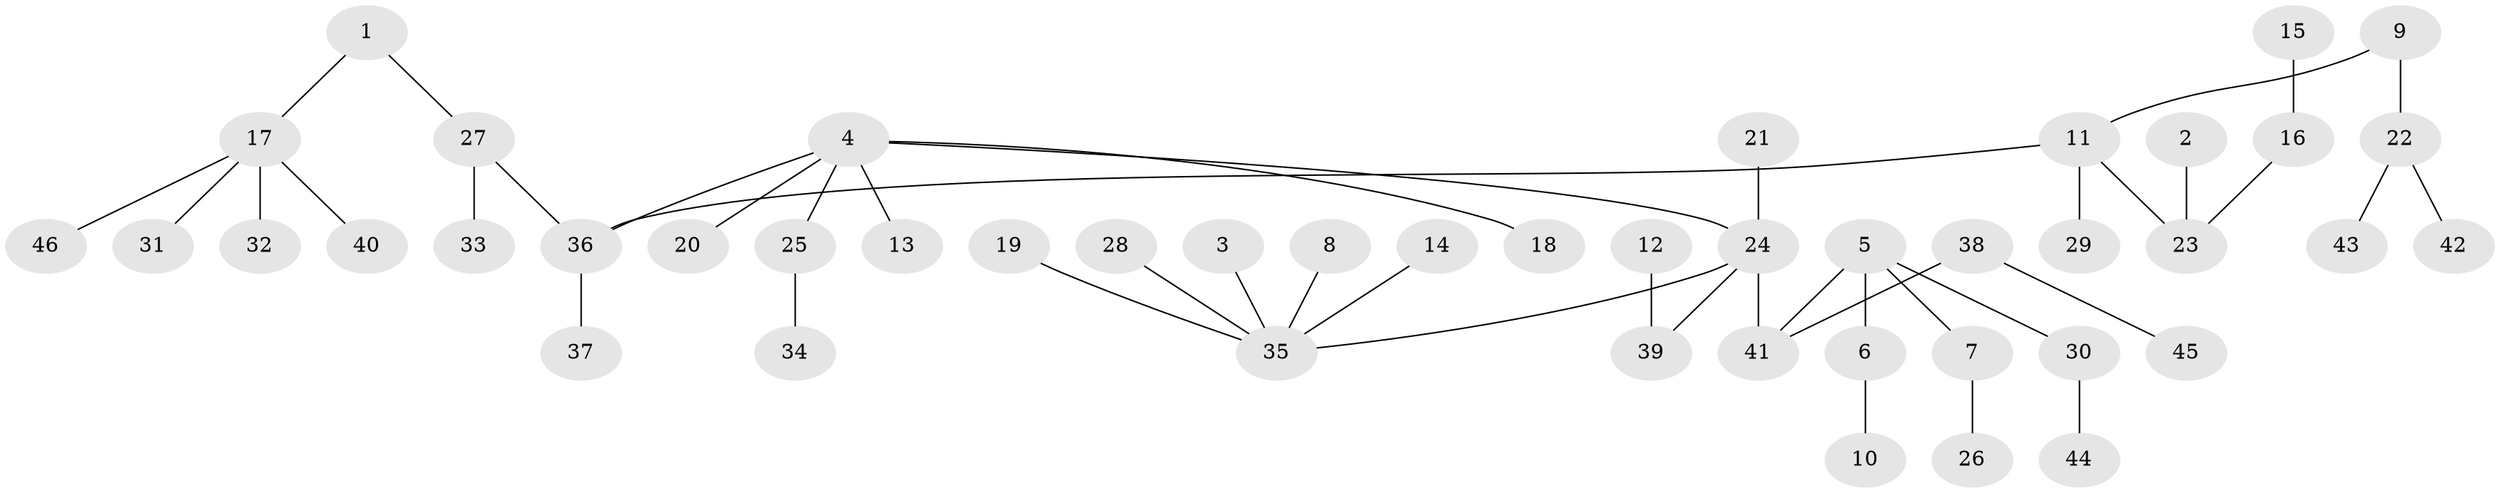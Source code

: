 // original degree distribution, {6: 0.02197802197802198, 5: 0.03296703296703297, 7: 0.01098901098901099, 4: 0.06593406593406594, 2: 0.27472527472527475, 3: 0.0989010989010989, 1: 0.4945054945054945}
// Generated by graph-tools (version 1.1) at 2025/50/03/09/25 03:50:17]
// undirected, 46 vertices, 45 edges
graph export_dot {
graph [start="1"]
  node [color=gray90,style=filled];
  1;
  2;
  3;
  4;
  5;
  6;
  7;
  8;
  9;
  10;
  11;
  12;
  13;
  14;
  15;
  16;
  17;
  18;
  19;
  20;
  21;
  22;
  23;
  24;
  25;
  26;
  27;
  28;
  29;
  30;
  31;
  32;
  33;
  34;
  35;
  36;
  37;
  38;
  39;
  40;
  41;
  42;
  43;
  44;
  45;
  46;
  1 -- 17 [weight=1.0];
  1 -- 27 [weight=1.0];
  2 -- 23 [weight=1.0];
  3 -- 35 [weight=1.0];
  4 -- 13 [weight=1.0];
  4 -- 18 [weight=1.0];
  4 -- 20 [weight=1.0];
  4 -- 24 [weight=1.0];
  4 -- 25 [weight=1.0];
  4 -- 36 [weight=1.0];
  5 -- 6 [weight=1.0];
  5 -- 7 [weight=1.0];
  5 -- 30 [weight=1.0];
  5 -- 41 [weight=1.0];
  6 -- 10 [weight=1.0];
  7 -- 26 [weight=1.0];
  8 -- 35 [weight=1.0];
  9 -- 11 [weight=1.0];
  9 -- 22 [weight=1.0];
  11 -- 23 [weight=1.0];
  11 -- 29 [weight=1.0];
  11 -- 36 [weight=1.0];
  12 -- 39 [weight=1.0];
  14 -- 35 [weight=1.0];
  15 -- 16 [weight=1.0];
  16 -- 23 [weight=1.0];
  17 -- 31 [weight=1.0];
  17 -- 32 [weight=1.0];
  17 -- 40 [weight=1.0];
  17 -- 46 [weight=1.0];
  19 -- 35 [weight=1.0];
  21 -- 24 [weight=1.0];
  22 -- 42 [weight=1.0];
  22 -- 43 [weight=1.0];
  24 -- 35 [weight=1.0];
  24 -- 39 [weight=1.0];
  24 -- 41 [weight=1.0];
  25 -- 34 [weight=1.0];
  27 -- 33 [weight=1.0];
  27 -- 36 [weight=1.0];
  28 -- 35 [weight=1.0];
  30 -- 44 [weight=1.0];
  36 -- 37 [weight=1.0];
  38 -- 41 [weight=1.0];
  38 -- 45 [weight=1.0];
}
